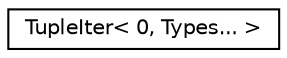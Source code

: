 digraph "Graphical Class Hierarchy"
{
  edge [fontname="Helvetica",fontsize="10",labelfontname="Helvetica",labelfontsize="10"];
  node [fontname="Helvetica",fontsize="10",shape=record];
  rankdir="LR";
  Node1 [label="TupleIter\< 0, Types... \>",height=0.2,width=0.4,color="black", fillcolor="white", style="filled",URL="$structTupleIter_3_010_00_01Types_8_8_8_01_4.html"];
}
